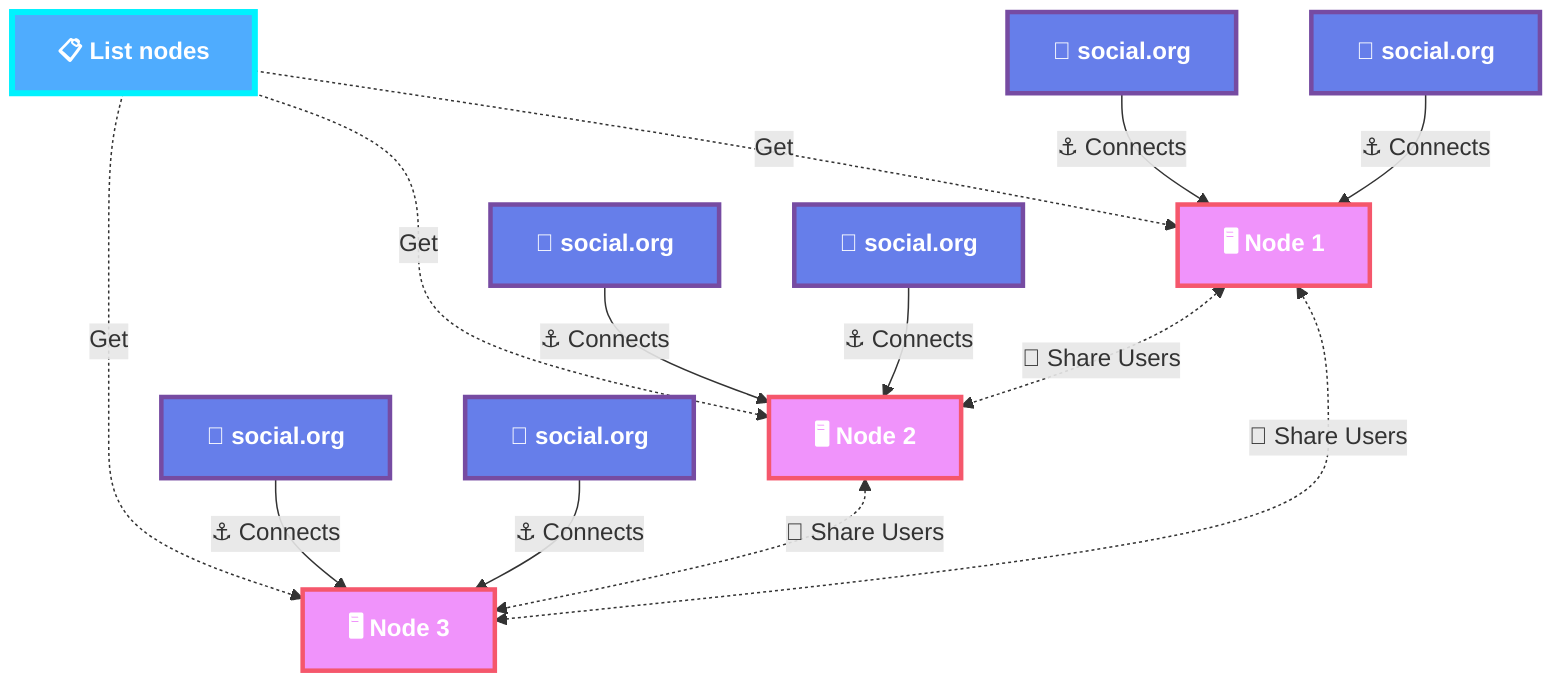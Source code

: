 graph TD
    List["📋 List nodes"]
    Node1["🖥️ Node 1"]
    Node2["🖥️ Node 2"]
    Node3["🖥️ Node 3"]
    
    %% Social.org instances with icons
    Social1_1["📄 social.org"]
    Social1_2["📄 social.org"]
    Social2_1["📄 social.org"]
    Social2_2["📄 social.org"]
    Social3_1["📄 social.org"]
    Social3_2["📄 social.org"]
    
    %% Parent-child connections with labels
    List -.->|"Get"| Node1
    List -.->|"Get"| Node2
    List -.->|"Get"| Node3
    
    %% Node to social.org connections
    Social1_1 -->|"⚓ Connects"| Node1
    Social1_2 -->|"⚓ Connects"| Node1
    Social2_1 -->|"⚓ Connects"| Node2
    Social2_2 -->|"⚓ Connects"| Node2
    Social3_1 -->|"⚓ Connects"| Node3
    Social3_2 -->|"⚓ Connects"| Node3
    
    %% Bidirectional connections between nodes
    Node1 <-.->|"👥 Share Users"| Node2
    Node2 <-.->|"👥 Share Users"| Node3
    Node1 <-.->|"👥 Share Users"| Node3
    
    %% Modern color scheme with gradients
    classDef socialStyle fill:#667eea,stroke:#764ba2,stroke-width:3px,color:#fff,font-weight:bold
    classDef nodeStyle fill:#f093fb,stroke:#f5576c,stroke-width:3px,color:#fff,font-weight:bold
    classDef listStyle fill:#4facfe,stroke:#00f2fe,stroke-width:4px,color:#fff,font-weight:bold
    
    %% Apply styles
    class Social1_1,Social1_2,Social2_1,Social2_2,Social3_1,Social3_2 socialStyle
    class Node1,Node2,Node3 nodeStyle
    class List listStyle